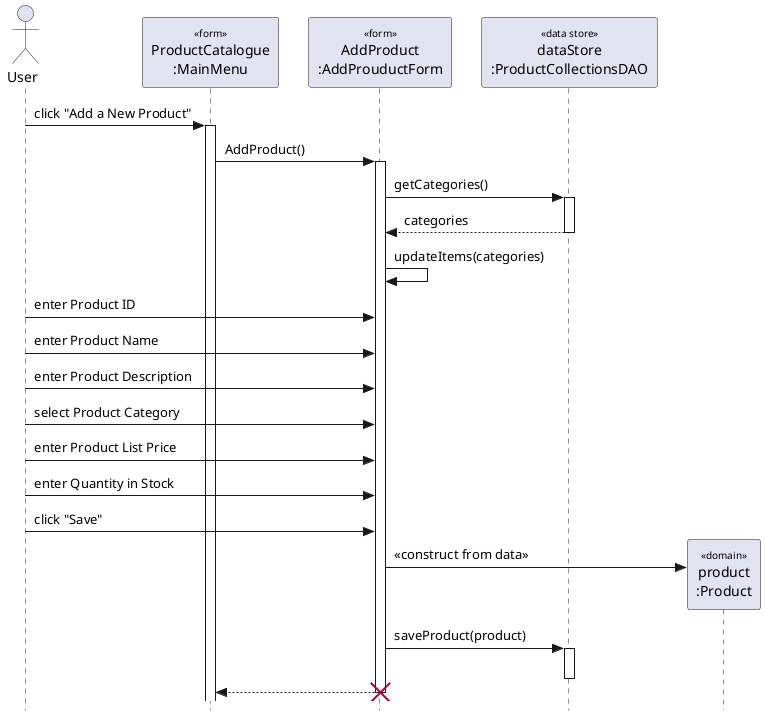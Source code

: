 @startuml add product
' === Style Tweaks ===

skinparam {
  Style StrictUML
  RoundCorner 5
  ParticipantPadding 10
  Padding 2
  SequenceStereotype {
    Font {
      Size 10
      Style plain
    }
  }
}

' === Actors / Participants
actor "User" as user
participant "ProductCatalogue\n:MainMenu" as menu <<form>>
participant "AddProduct\n:AddProuductForm" as addProduct <<form>>
participant "dataStore\n:ProductCollectionsDAO" as dataStore <<data store>>
participant "product\n:Product" as product <<domain>>

' === Messages ===
user -> menu : click "Add a New Product"
menu++
menu -> addProduct : AddProduct()
addProduct++

addProduct -> dataStore : getCategories()
dataStore++
return categories 

addProduct -> addProduct : updateItems(categories)

user -> addProduct : enter Product ID
user -> addProduct : enter Product Name
user -> addProduct : enter Product Description
user -> addProduct : select Product Category
user -> addProduct : enter Product List Price
user -> addProduct : enter Quantity in Stock

user -> addProduct : click "Save"
create product
addProduct -> product : <<construct from data>>

addProduct -> dataStore : saveProduct(product)
dataStore++
dataStore--

addProduct --> menu
destroy addProduct
@enduml